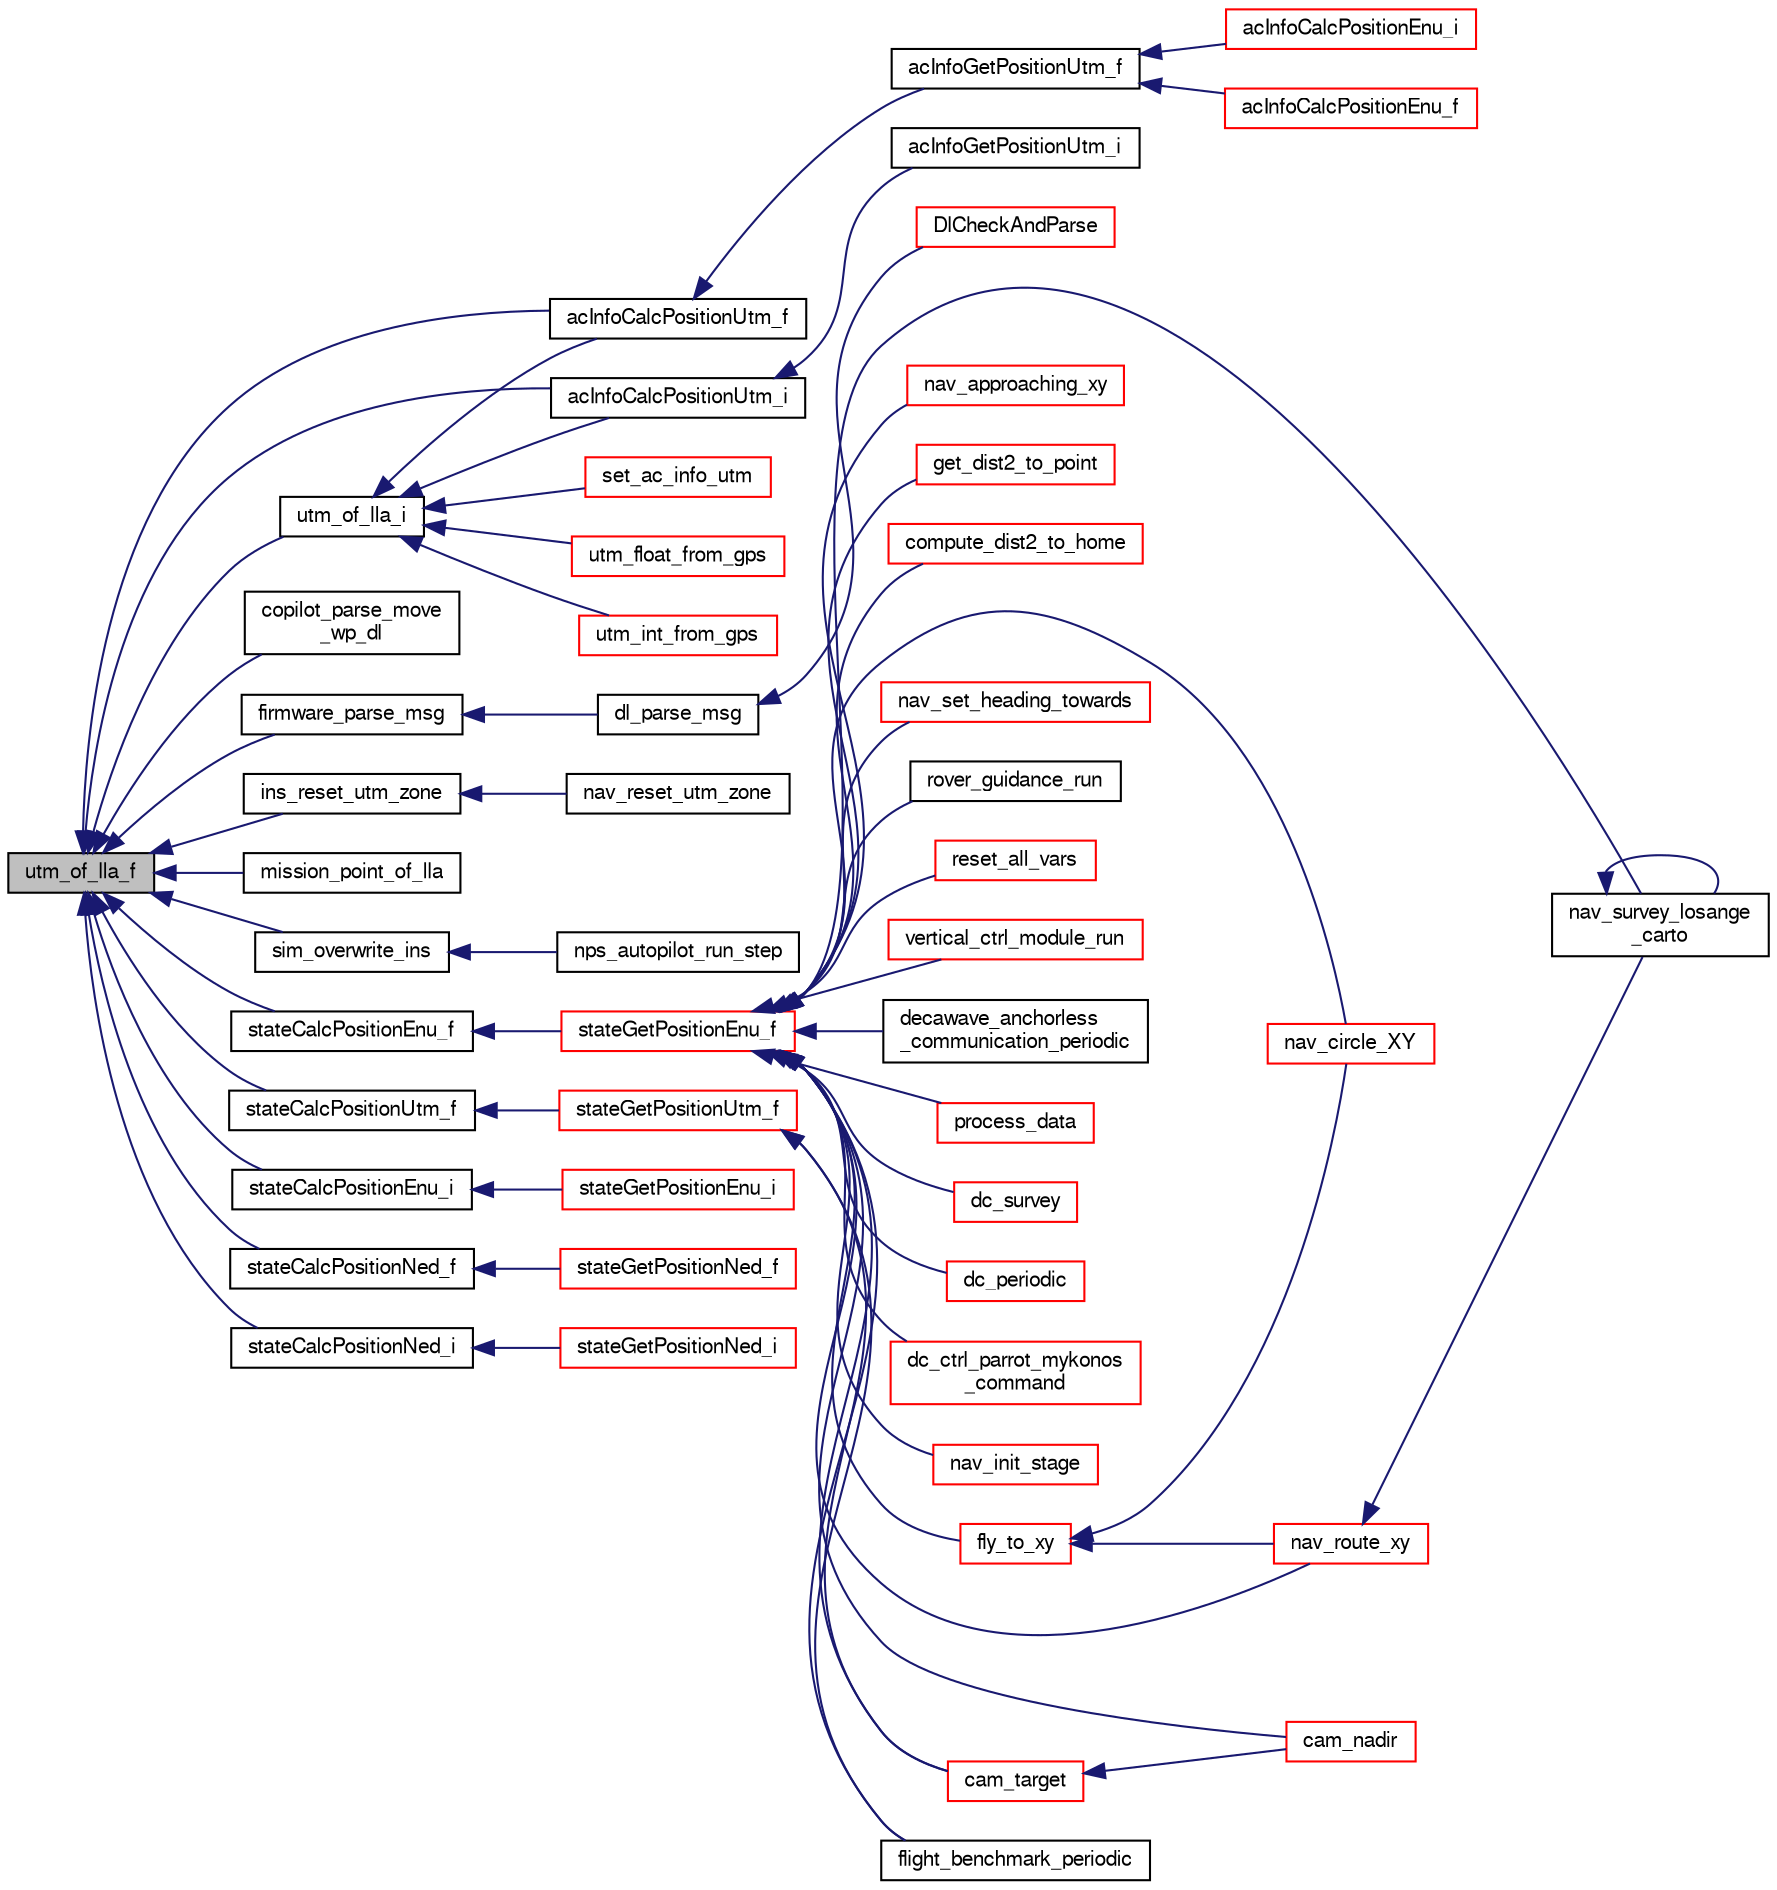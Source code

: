 digraph "utm_of_lla_f"
{
  edge [fontname="FreeSans",fontsize="10",labelfontname="FreeSans",labelfontsize="10"];
  node [fontname="FreeSans",fontsize="10",shape=record];
  rankdir="LR";
  Node1 [label="utm_of_lla_f",height=0.2,width=0.4,color="black", fillcolor="grey75", style="filled", fontcolor="black"];
  Node1 -> Node2 [dir="back",color="midnightblue",fontsize="10",style="solid",fontname="FreeSans"];
  Node2 [label="acInfoCalcPositionUtm_f",height=0.2,width=0.4,color="black", fillcolor="white", style="filled",URL="$group__ac__info.html#ga372e62985b33d1539347cfadb62d9aff"];
  Node2 -> Node3 [dir="back",color="midnightblue",fontsize="10",style="solid",fontname="FreeSans"];
  Node3 [label="acInfoGetPositionUtm_f",height=0.2,width=0.4,color="black", fillcolor="white", style="filled",URL="$group__ac__info.html#ga74acacb611beb144c68c7b41ef3e50a4",tooltip="Get position from UTM coordinates (float). "];
  Node3 -> Node4 [dir="back",color="midnightblue",fontsize="10",style="solid",fontname="FreeSans"];
  Node4 [label="acInfoCalcPositionEnu_i",height=0.2,width=0.4,color="red", fillcolor="white", style="filled",URL="$group__ac__info.html#gad27d2e9d1854b608ee9d187eb51a368e"];
  Node3 -> Node5 [dir="back",color="midnightblue",fontsize="10",style="solid",fontname="FreeSans"];
  Node5 [label="acInfoCalcPositionEnu_f",height=0.2,width=0.4,color="red", fillcolor="white", style="filled",URL="$group__ac__info.html#ga5f26bc7946ecd4d712ed0baa6cbe8dd1"];
  Node1 -> Node6 [dir="back",color="midnightblue",fontsize="10",style="solid",fontname="FreeSans"];
  Node6 [label="acInfoCalcPositionUtm_i",height=0.2,width=0.4,color="black", fillcolor="white", style="filled",URL="$group__ac__info.html#ga625b19c827e0414eba7db51eb8ca4a75"];
  Node6 -> Node7 [dir="back",color="midnightblue",fontsize="10",style="solid",fontname="FreeSans"];
  Node7 [label="acInfoGetPositionUtm_i",height=0.2,width=0.4,color="black", fillcolor="white", style="filled",URL="$group__ac__info.html#ga70185310208daf9b55c913658348886b",tooltip="Get position from UTM coordinates (int). "];
  Node1 -> Node8 [dir="back",color="midnightblue",fontsize="10",style="solid",fontname="FreeSans"];
  Node8 [label="copilot_parse_move\l_wp_dl",height=0.2,width=0.4,color="black", fillcolor="white", style="filled",URL="$copilot__fixedwing_8c.html#ab279d8cb60dd6477e1de73905a720520",tooltip="If MOVE_WP from GCS. "];
  Node1 -> Node9 [dir="back",color="midnightblue",fontsize="10",style="solid",fontname="FreeSans"];
  Node9 [label="firmware_parse_msg",height=0.2,width=0.4,color="black", fillcolor="white", style="filled",URL="$datalink_8h.html#a3a59fd1cd4249ea5caeac113cde2d7a8",tooltip="Firmware specfic msg handler. "];
  Node9 -> Node10 [dir="back",color="midnightblue",fontsize="10",style="solid",fontname="FreeSans"];
  Node10 [label="dl_parse_msg",height=0.2,width=0.4,color="black", fillcolor="white", style="filled",URL="$datalink_8c.html#a8622e4eaf1529d8c64af55c0d05dadbe",tooltip="Should be called when chars are available in dl_buffer. "];
  Node10 -> Node11 [dir="back",color="midnightblue",fontsize="10",style="solid",fontname="FreeSans"];
  Node11 [label="DlCheckAndParse",height=0.2,width=0.4,color="red", fillcolor="white", style="filled",URL="$datalink_8h.html#aa9106add8d47671f6ebb3d8321813611",tooltip="Check for new message and parse. "];
  Node1 -> Node12 [dir="back",color="midnightblue",fontsize="10",style="solid",fontname="FreeSans"];
  Node12 [label="ins_reset_utm_zone",height=0.2,width=0.4,color="black", fillcolor="white", style="filled",URL="$ins_8h.html#acef690805a610864d3aa76b10d138298",tooltip="INS utm zone reset. "];
  Node12 -> Node13 [dir="back",color="midnightblue",fontsize="10",style="solid",fontname="FreeSans"];
  Node13 [label="nav_reset_utm_zone",height=0.2,width=0.4,color="black", fillcolor="white", style="filled",URL="$common__nav_8h.html#a9147dda4ed788fcde6cbb065e304e037",tooltip="Reset the UTM zone to current GPS fix. "];
  Node1 -> Node14 [dir="back",color="midnightblue",fontsize="10",style="solid",fontname="FreeSans"];
  Node14 [label="mission_point_of_lla",height=0.2,width=0.4,color="black", fillcolor="white", style="filled",URL="$mission__fw__nav_8c.html#a7acc766194f30b5ae4c48a0b2addbb9f",tooltip="Utility function: converts lla (int) to local point (float) "];
  Node1 -> Node15 [dir="back",color="midnightblue",fontsize="10",style="solid",fontname="FreeSans"];
  Node15 [label="sim_overwrite_ins",height=0.2,width=0.4,color="black", fillcolor="white", style="filled",URL="$nps__autopilot__fixedwing_8c.html#a636593c9bb6482b2a36d64bef4975310"];
  Node15 -> Node16 [dir="back",color="midnightblue",fontsize="10",style="solid",fontname="FreeSans"];
  Node16 [label="nps_autopilot_run_step",height=0.2,width=0.4,color="black", fillcolor="white", style="filled",URL="$nps__autopilot__fixedwing_8c.html#a12870aaa609d4860004be3cec4c8cf2a"];
  Node1 -> Node17 [dir="back",color="midnightblue",fontsize="10",style="solid",fontname="FreeSans"];
  Node17 [label="stateCalcPositionEnu_f",height=0.2,width=0.4,color="black", fillcolor="white", style="filled",URL="$group__state__position.html#ga718066acd9581365ca5c2aacb29130fd"];
  Node17 -> Node18 [dir="back",color="midnightblue",fontsize="10",style="solid",fontname="FreeSans"];
  Node18 [label="stateGetPositionEnu_f",height=0.2,width=0.4,color="red", fillcolor="white", style="filled",URL="$group__state__position.html#ga545d479db45e1a9711e59736b6d1309b",tooltip="Get position in local ENU coordinates (float). "];
  Node18 -> Node19 [dir="back",color="midnightblue",fontsize="10",style="solid",fontname="FreeSans"];
  Node19 [label="nav_init_stage",height=0.2,width=0.4,color="red", fillcolor="white", style="filled",URL="$common__flight__plan_8h.html#a2580ee456d7dd3d157fd7c43ad2eac2d",tooltip="needs to be implemented by fixedwing and rotorcraft seperately "];
  Node18 -> Node20 [dir="back",color="midnightblue",fontsize="10",style="solid",fontname="FreeSans"];
  Node20 [label="nav_circle_XY",height=0.2,width=0.4,color="red", fillcolor="white", style="filled",URL="$nav_8h.html#ad1b9d2e8da4a32477ca8bedc0bca86fe",tooltip="Angle from center to mobile. "];
  Node18 -> Node21 [dir="back",color="midnightblue",fontsize="10",style="solid",fontname="FreeSans"];
  Node21 [label="nav_approaching_xy",height=0.2,width=0.4,color="red", fillcolor="white", style="filled",URL="$nav_8h.html#a249451b8d1fe0b19866ea68e0d8b86df",tooltip="Decide if the UAV is approaching the current waypoint. "];
  Node18 -> Node22 [dir="back",color="midnightblue",fontsize="10",style="solid",fontname="FreeSans"];
  Node22 [label="fly_to_xy",height=0.2,width=0.4,color="red", fillcolor="white", style="filled",URL="$nav_8h.html#ae9d11d2e378b23ecbee86419cbf341f0",tooltip="Computes desired_x, desired_y and desired_course. "];
  Node22 -> Node20 [dir="back",color="midnightblue",fontsize="10",style="solid",fontname="FreeSans"];
  Node22 -> Node23 [dir="back",color="midnightblue",fontsize="10",style="solid",fontname="FreeSans"];
  Node23 [label="nav_route_xy",height=0.2,width=0.4,color="red", fillcolor="white", style="filled",URL="$nav_8h.html#ab4247c9f3dc0417690e1404add032cbe",tooltip="Computes the carrot position along the desired segment. "];
  Node23 -> Node24 [dir="back",color="midnightblue",fontsize="10",style="solid",fontname="FreeSans"];
  Node24 [label="nav_survey_losange\l_carto",height=0.2,width=0.4,color="black", fillcolor="white", style="filled",URL="$cartography_8h.html#a3f8bdbaa19cc5d01bc33022d2c609441"];
  Node24 -> Node24 [dir="back",color="midnightblue",fontsize="10",style="solid",fontname="FreeSans"];
  Node18 -> Node23 [dir="back",color="midnightblue",fontsize="10",style="solid",fontname="FreeSans"];
  Node18 -> Node25 [dir="back",color="midnightblue",fontsize="10",style="solid",fontname="FreeSans"];
  Node25 [label="get_dist2_to_point",height=0.2,width=0.4,color="red", fillcolor="white", style="filled",URL="$rotorcraft_2navigation_8h.html#a8d1993c8a477f958aca66e59ff82974e",tooltip="Returns squared horizontal distance to given point. "];
  Node18 -> Node26 [dir="back",color="midnightblue",fontsize="10",style="solid",fontname="FreeSans"];
  Node26 [label="compute_dist2_to_home",height=0.2,width=0.4,color="red", fillcolor="white", style="filled",URL="$common__nav_8h.html#a4603515f41786b54ea9383a65a9f249e",tooltip="Computes squared distance to the HOME waypoint potentially sets too_far_from_home. "];
  Node18 -> Node27 [dir="back",color="midnightblue",fontsize="10",style="solid",fontname="FreeSans"];
  Node27 [label="nav_set_heading_towards",height=0.2,width=0.4,color="red", fillcolor="white", style="filled",URL="$rover_2navigation_8h.html#a497df0753fcbcd7b681341695228527c",tooltip="Set heading to point towards x,y position in local coordinates. "];
  Node18 -> Node28 [dir="back",color="midnightblue",fontsize="10",style="solid",fontname="FreeSans"];
  Node28 [label="rover_guidance_run",height=0.2,width=0.4,color="black", fillcolor="white", style="filled",URL="$rover__guidance_8h.html#a1c5d14152545935d78448eae5d0a6b6d"];
  Node18 -> Node29 [dir="back",color="midnightblue",fontsize="10",style="solid",fontname="FreeSans"];
  Node29 [label="flight_benchmark_periodic",height=0.2,width=0.4,color="black", fillcolor="white", style="filled",URL="$flight__benchmark_8h.html#a42ae975c1caf0cfcf6d713897773a16a"];
  Node18 -> Node30 [dir="back",color="midnightblue",fontsize="10",style="solid",fontname="FreeSans"];
  Node30 [label="cam_target",height=0.2,width=0.4,color="red", fillcolor="white", style="filled",URL="$cam_8c.html#aab3da8ed719ee01699f50450b3df3b13",tooltip="Computes the right angles from target_x, target_y, target_alt. "];
  Node30 -> Node31 [dir="back",color="midnightblue",fontsize="10",style="solid",fontname="FreeSans"];
  Node31 [label="cam_nadir",height=0.2,width=0.4,color="red", fillcolor="white", style="filled",URL="$cam_8c.html#aa5c7c762b35b57ec479e6244f006c5d1",tooltip="Point straight down. "];
  Node18 -> Node31 [dir="back",color="midnightblue",fontsize="10",style="solid",fontname="FreeSans"];
  Node18 -> Node24 [dir="back",color="midnightblue",fontsize="10",style="solid",fontname="FreeSans"];
  Node18 -> Node32 [dir="back",color="midnightblue",fontsize="10",style="solid",fontname="FreeSans"];
  Node32 [label="reset_all_vars",height=0.2,width=0.4,color="red", fillcolor="white", style="filled",URL="$optical__flow__landing_8c.html#a46c9da8aa58fea58306c6a47b9f21c89",tooltip="Reset all variables: "];
  Node18 -> Node33 [dir="back",color="midnightblue",fontsize="10",style="solid",fontname="FreeSans"];
  Node33 [label="vertical_ctrl_module_run",height=0.2,width=0.4,color="red", fillcolor="white", style="filled",URL="$optical__flow__landing_8c.html#a9628e4f2b9a046bb7ff80c208ab85daa",tooltip="Run the optical flow landing module. "];
  Node18 -> Node34 [dir="back",color="midnightblue",fontsize="10",style="solid",fontname="FreeSans"];
  Node34 [label="decawave_anchorless\l_communication_periodic",height=0.2,width=0.4,color="black", fillcolor="white", style="filled",URL="$decawave__anchorless__communication_8h.html#a666f8ed1285e6941cc47eeef8857a2bd",tooltip="This function periodically sends state data over the serial (which is received by the arduino) ..."];
  Node18 -> Node35 [dir="back",color="midnightblue",fontsize="10",style="solid",fontname="FreeSans"];
  Node35 [label="process_data",height=0.2,width=0.4,color="red", fillcolor="white", style="filled",URL="$dw1000__arduino_8c.html#acac53dcc1b2e1d953c1642b3b15afe4c"];
  Node18 -> Node36 [dir="back",color="midnightblue",fontsize="10",style="solid",fontname="FreeSans"];
  Node36 [label="dc_survey",height=0.2,width=0.4,color="red", fillcolor="white", style="filled",URL="$dc_8h.html#a2b50d2725b576697bde98a8bdb358093",tooltip="Sets the dc control in distance mode. "];
  Node18 -> Node37 [dir="back",color="midnightblue",fontsize="10",style="solid",fontname="FreeSans"];
  Node37 [label="dc_periodic",height=0.2,width=0.4,color="red", fillcolor="white", style="filled",URL="$dc_8h.html#a2a976ddc273dfdd99eb8638c364e9305",tooltip="periodic function "];
  Node18 -> Node38 [dir="back",color="midnightblue",fontsize="10",style="solid",fontname="FreeSans"];
  Node38 [label="dc_ctrl_parrot_mykonos\l_command",height=0.2,width=0.4,color="red", fillcolor="white", style="filled",URL="$dc__ctrl__parrot__mykonos_8h.html#ada25bf7434ae8e4368a55698a470b1c6"];
  Node1 -> Node39 [dir="back",color="midnightblue",fontsize="10",style="solid",fontname="FreeSans"];
  Node39 [label="stateCalcPositionEnu_i",height=0.2,width=0.4,color="black", fillcolor="white", style="filled",URL="$group__state__position.html#gaf61c3a86bc000852a2d27d5727ceaa91"];
  Node39 -> Node40 [dir="back",color="midnightblue",fontsize="10",style="solid",fontname="FreeSans"];
  Node40 [label="stateGetPositionEnu_i",height=0.2,width=0.4,color="red", fillcolor="white", style="filled",URL="$group__state__position.html#gaf326b26862d91ded4ee4e856a511df47",tooltip="Get position in local ENU coordinates (int). "];
  Node1 -> Node41 [dir="back",color="midnightblue",fontsize="10",style="solid",fontname="FreeSans"];
  Node41 [label="stateCalcPositionNed_f",height=0.2,width=0.4,color="black", fillcolor="white", style="filled",URL="$group__state__position.html#ga480ea806b0ffe839df24d856b7ce0261"];
  Node41 -> Node42 [dir="back",color="midnightblue",fontsize="10",style="solid",fontname="FreeSans"];
  Node42 [label="stateGetPositionNed_f",height=0.2,width=0.4,color="red", fillcolor="white", style="filled",URL="$group__state__position.html#gac1b41866b307723e3ad8ddd566d4f627",tooltip="Get position in local NED coordinates (float). "];
  Node1 -> Node43 [dir="back",color="midnightblue",fontsize="10",style="solid",fontname="FreeSans"];
  Node43 [label="stateCalcPositionNed_i",height=0.2,width=0.4,color="black", fillcolor="white", style="filled",URL="$group__state__position.html#gac60dff329c00697fc9fcc459406293c9"];
  Node43 -> Node44 [dir="back",color="midnightblue",fontsize="10",style="solid",fontname="FreeSans"];
  Node44 [label="stateGetPositionNed_i",height=0.2,width=0.4,color="red", fillcolor="white", style="filled",URL="$group__state__position.html#gaf9a3b3ed4f6a011ae65d49d78bf4aa25",tooltip="Get position in local NED coordinates (int). "];
  Node1 -> Node45 [dir="back",color="midnightblue",fontsize="10",style="solid",fontname="FreeSans"];
  Node45 [label="stateCalcPositionUtm_f",height=0.2,width=0.4,color="black", fillcolor="white", style="filled",URL="$group__state__position.html#ga6893f5e3d84e0464d2bc6fc86a08f16d"];
  Node45 -> Node46 [dir="back",color="midnightblue",fontsize="10",style="solid",fontname="FreeSans"];
  Node46 [label="stateGetPositionUtm_f",height=0.2,width=0.4,color="red", fillcolor="white", style="filled",URL="$group__state__position.html#ga7488f3b1e3afa9515541c0130278bdac",tooltip="Get position in UTM coordinates (float). "];
  Node46 -> Node29 [dir="back",color="midnightblue",fontsize="10",style="solid",fontname="FreeSans"];
  Node46 -> Node30 [dir="back",color="midnightblue",fontsize="10",style="solid",fontname="FreeSans"];
  Node1 -> Node47 [dir="back",color="midnightblue",fontsize="10",style="solid",fontname="FreeSans"];
  Node47 [label="utm_of_lla_i",height=0.2,width=0.4,color="black", fillcolor="white", style="filled",URL="$group__math__geodetic__int.html#gad84470d73cce3f4d1c54bf579239849c",tooltip="Convert a LLA to UTM. "];
  Node47 -> Node48 [dir="back",color="midnightblue",fontsize="10",style="solid",fontname="FreeSans"];
  Node48 [label="set_ac_info_utm",height=0.2,width=0.4,color="red", fillcolor="white", style="filled",URL="$group__ac__info.html#ga2f523b260d5f5dda8f138ba70435479c",tooltip="Set Aircraft info. "];
  Node47 -> Node6 [dir="back",color="midnightblue",fontsize="10",style="solid",fontname="FreeSans"];
  Node47 -> Node2 [dir="back",color="midnightblue",fontsize="10",style="solid",fontname="FreeSans"];
  Node47 -> Node49 [dir="back",color="midnightblue",fontsize="10",style="solid",fontname="FreeSans"];
  Node49 [label="utm_float_from_gps",height=0.2,width=0.4,color="red", fillcolor="white", style="filled",URL="$gps_8h.html#a1343b41c94f919a6a593b958b275683f",tooltip="Convenience function to get utm position in float from GPS structure. "];
  Node47 -> Node50 [dir="back",color="midnightblue",fontsize="10",style="solid",fontname="FreeSans"];
  Node50 [label="utm_int_from_gps",height=0.2,width=0.4,color="red", fillcolor="white", style="filled",URL="$gps_8h.html#a4fff1fd94429e7d036ba27af86a8c5ed",tooltip="Convenience function to get utm position in int from GPS structure. "];
}
